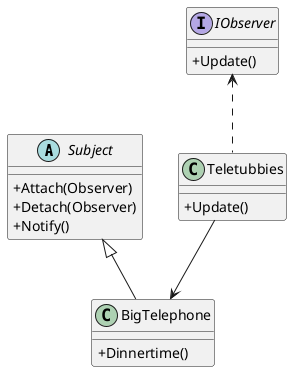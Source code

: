 @startuml

skinparam classAttributeIconSize 0

abstract class Subject{
+ Attach(Observer)
+ Detach(Observer)
+ Notify()
}

interface IObserver{
+ Update()
}


Subject <|-- BigTelephone

IObserver <.. Teletubbies
Teletubbies --> BigTelephone

class BigTelephone {
+ Dinnertime()
}

class Teletubbies {
+ Update()
}

@enduml